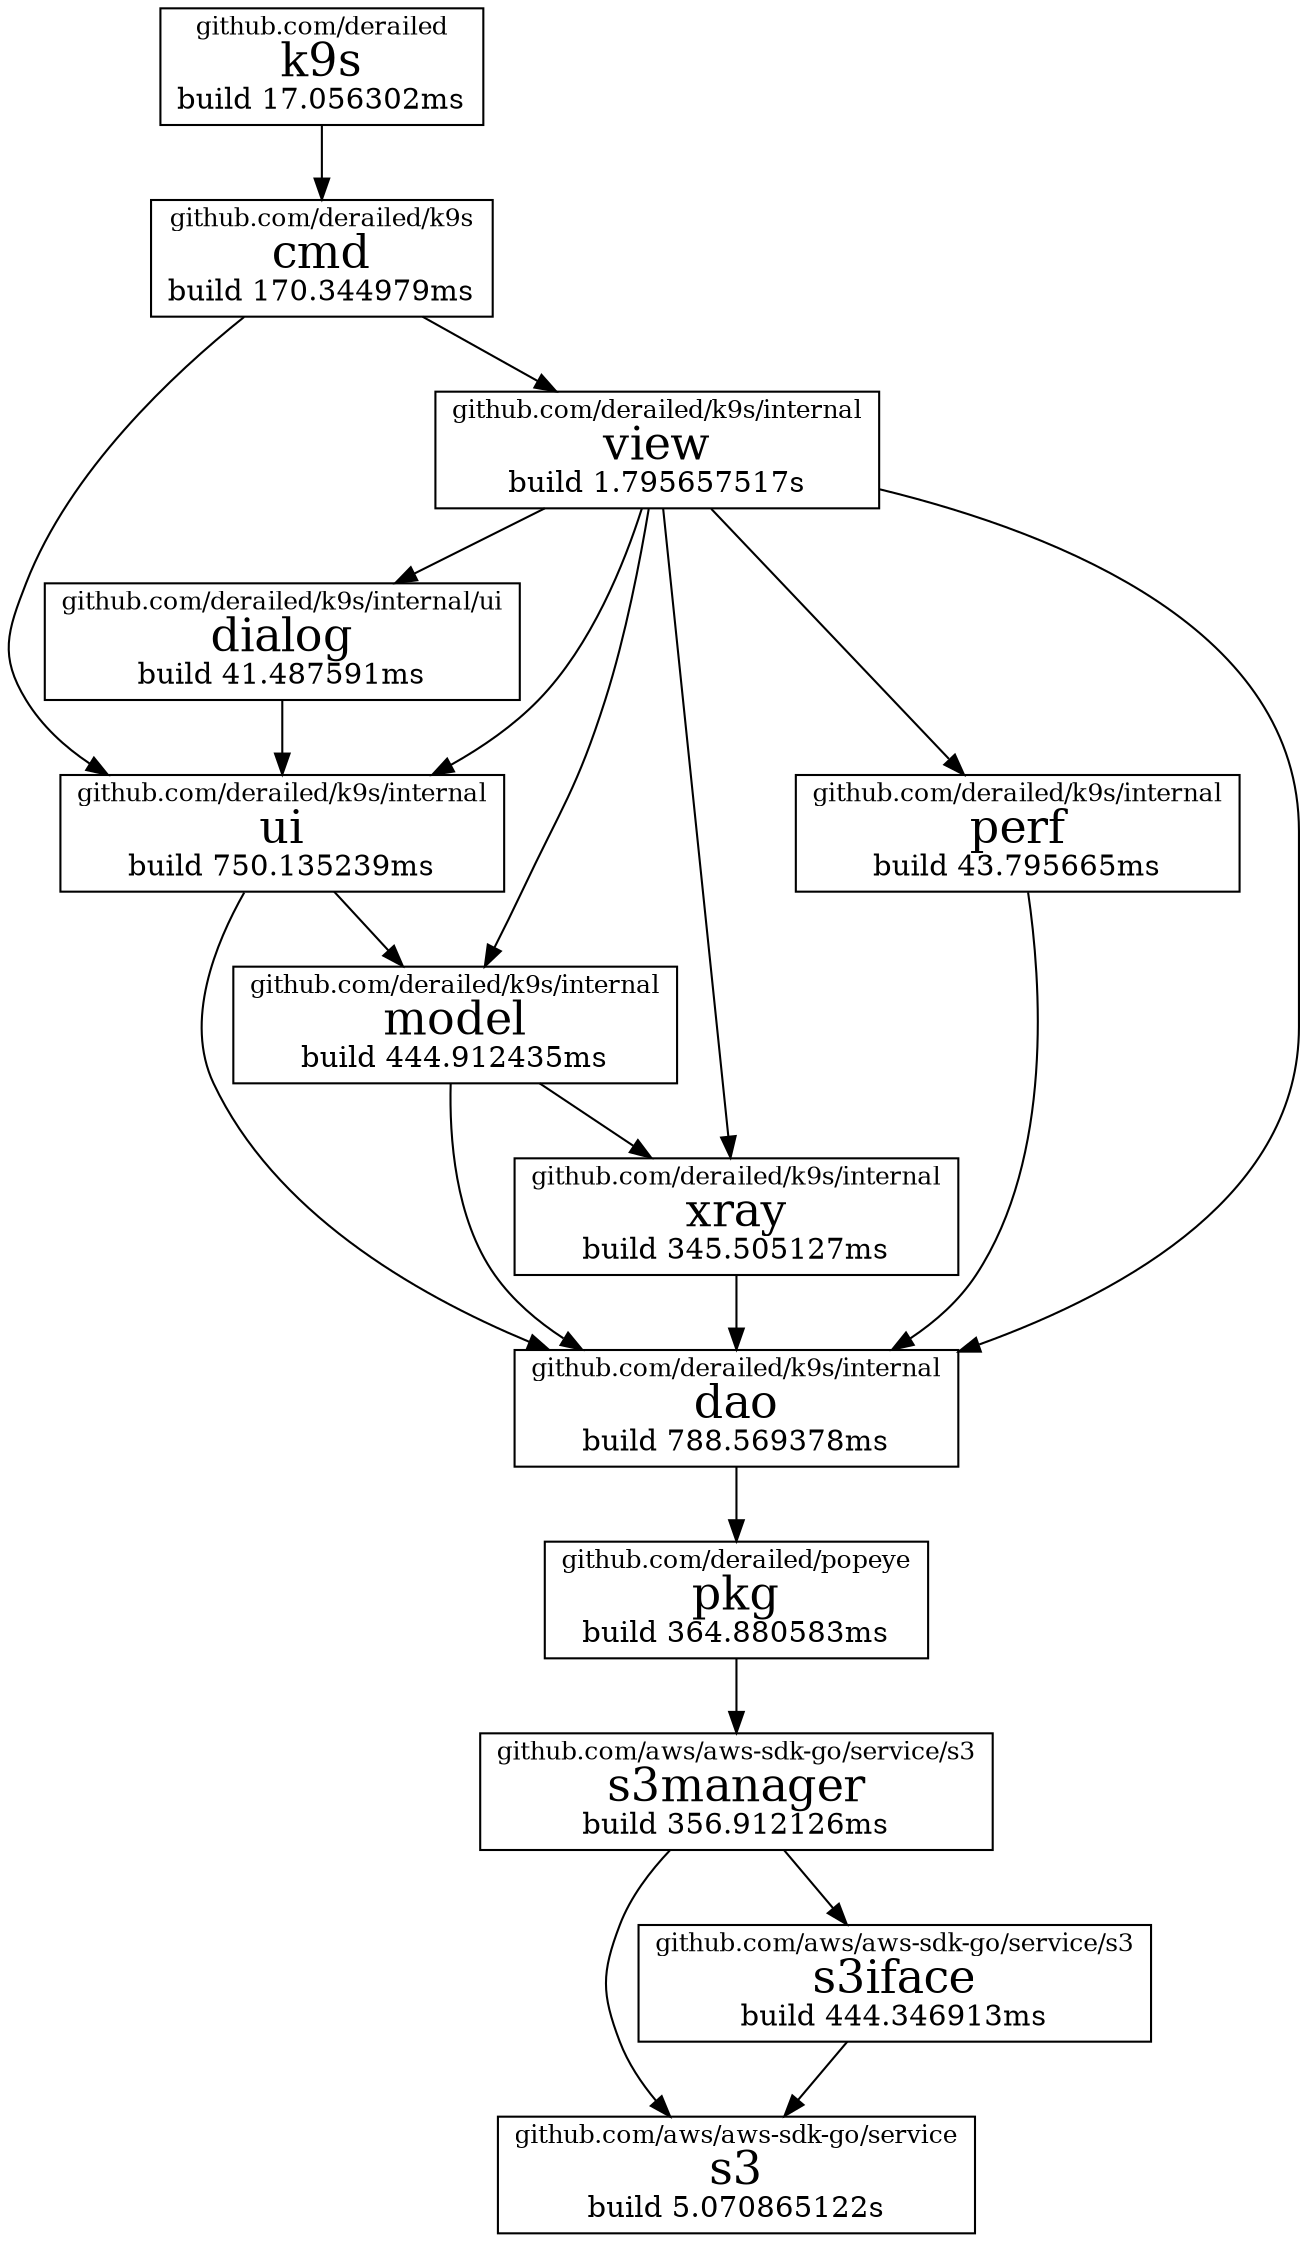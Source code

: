 digraph {
3 [label=<<FONT POINT-SIZE="12">github.com/derailed</FONT><BR/><FONT POINT-SIZE="22">k9s</FONT><BR/>build 17.056302ms>; shape=box];
	3 -> 5;
5 [label=<<FONT POINT-SIZE="12">github.com/derailed/k9s</FONT><BR/><FONT POINT-SIZE="22">cmd</FONT><BR/>build 170.344979ms>; shape=box];
	5 -> 22;
	5 -> 23;
22 [label=<<FONT POINT-SIZE="12">github.com/derailed/k9s/internal</FONT><BR/><FONT POINT-SIZE="22">ui</FONT><BR/>build 750.135239ms>; shape=box];
	22 -> 98;
	22 -> 99;
23 [label=<<FONT POINT-SIZE="12">github.com/derailed/k9s/internal</FONT><BR/><FONT POINT-SIZE="22">view</FONT><BR/>build 1.795657517s>; shape=box];
	23 -> 98;
	23 -> 99;
	23 -> 112;
	23 -> 22;
	23 -> 115;
	23 -> 117;
98 [label=<<FONT POINT-SIZE="12">github.com/derailed/k9s/internal</FONT><BR/><FONT POINT-SIZE="22">dao</FONT><BR/>build 788.569378ms>; shape=box];
	98 -> 277;
99 [label=<<FONT POINT-SIZE="12">github.com/derailed/k9s/internal</FONT><BR/><FONT POINT-SIZE="22">model</FONT><BR/>build 444.912435ms>; shape=box];
	99 -> 98;
	99 -> 117;
112 [label=<<FONT POINT-SIZE="12">github.com/derailed/k9s/internal</FONT><BR/><FONT POINT-SIZE="22">perf</FONT><BR/>build 43.795665ms>; shape=box];
	112 -> 98;
115 [label=<<FONT POINT-SIZE="12">github.com/derailed/k9s/internal/ui</FONT><BR/><FONT POINT-SIZE="22">dialog</FONT><BR/>build 41.487591ms>; shape=box];
	115 -> 22;
117 [label=<<FONT POINT-SIZE="12">github.com/derailed/k9s/internal</FONT><BR/><FONT POINT-SIZE="22">xray</FONT><BR/>build 345.505127ms>; shape=box];
	117 -> 98;
277 [label=<<FONT POINT-SIZE="12">github.com/derailed/popeye</FONT><BR/><FONT POINT-SIZE="22">pkg</FONT><BR/>build 364.880583ms>; shape=box];
	277 -> 526;
526 [label=<<FONT POINT-SIZE="12">github.com/aws/aws-sdk-go/service/s3</FONT><BR/><FONT POINT-SIZE="22">s3manager</FONT><BR/>build 356.912126ms>; shape=box];
	526 -> 700;
	526 -> 701;
700 [label=<<FONT POINT-SIZE="12">github.com/aws/aws-sdk-go/service</FONT><BR/><FONT POINT-SIZE="22">s3</FONT><BR/>build 5.070865122s>; shape=box];
701 [label=<<FONT POINT-SIZE="12">github.com/aws/aws-sdk-go/service/s3</FONT><BR/><FONT POINT-SIZE="22">s3iface</FONT><BR/>build 444.346913ms>; shape=box];
	701 -> 700;
}
